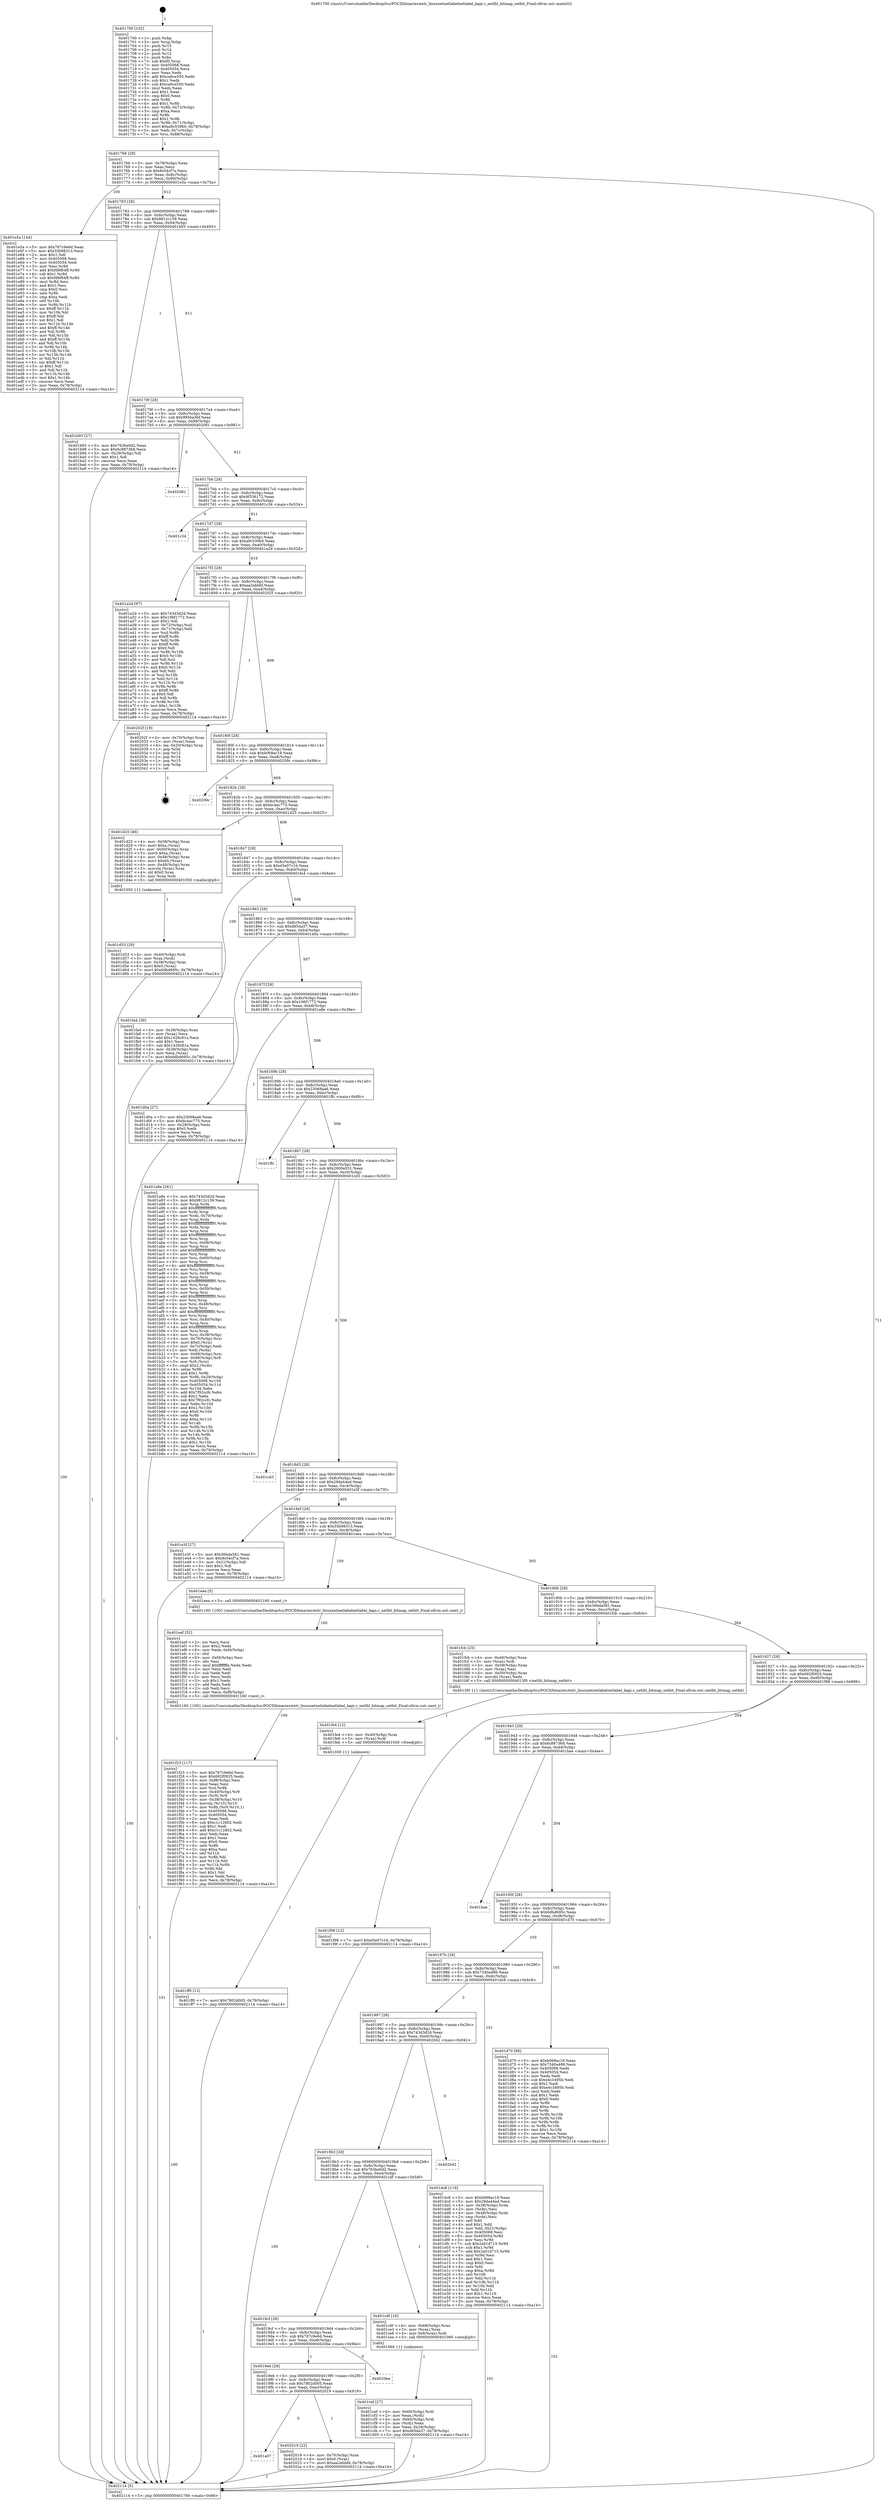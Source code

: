 digraph "0x401700" {
  label = "0x401700 (/mnt/c/Users/mathe/Desktop/tcc/POCII/binaries/extr_linuxnetnetlabelnetlabel_kapi.c_netlbl_bitmap_setbit_Final-ollvm.out::main(0))"
  labelloc = "t"
  node[shape=record]

  Entry [label="",width=0.3,height=0.3,shape=circle,fillcolor=black,style=filled]
  "0x401766" [label="{
     0x401766 [29]\l
     | [instrs]\l
     &nbsp;&nbsp;0x401766 \<+3\>: mov -0x78(%rbp),%eax\l
     &nbsp;&nbsp;0x401769 \<+2\>: mov %eax,%ecx\l
     &nbsp;&nbsp;0x40176b \<+6\>: sub $0x8c04cf7a,%ecx\l
     &nbsp;&nbsp;0x401771 \<+6\>: mov %eax,-0x8c(%rbp)\l
     &nbsp;&nbsp;0x401777 \<+6\>: mov %ecx,-0x90(%rbp)\l
     &nbsp;&nbsp;0x40177d \<+6\>: je 0000000000401e5a \<main+0x75a\>\l
  }"]
  "0x401e5a" [label="{
     0x401e5a [144]\l
     | [instrs]\l
     &nbsp;&nbsp;0x401e5a \<+5\>: mov $0x767c9e6d,%eax\l
     &nbsp;&nbsp;0x401e5f \<+5\>: mov $0x35b98313,%ecx\l
     &nbsp;&nbsp;0x401e64 \<+2\>: mov $0x1,%dl\l
     &nbsp;&nbsp;0x401e66 \<+7\>: mov 0x405068,%esi\l
     &nbsp;&nbsp;0x401e6d \<+7\>: mov 0x405054,%edi\l
     &nbsp;&nbsp;0x401e74 \<+3\>: mov %esi,%r8d\l
     &nbsp;&nbsp;0x401e77 \<+7\>: add $0xfd8f84ff,%r8d\l
     &nbsp;&nbsp;0x401e7e \<+4\>: sub $0x1,%r8d\l
     &nbsp;&nbsp;0x401e82 \<+7\>: sub $0xfd8f84ff,%r8d\l
     &nbsp;&nbsp;0x401e89 \<+4\>: imul %r8d,%esi\l
     &nbsp;&nbsp;0x401e8d \<+3\>: and $0x1,%esi\l
     &nbsp;&nbsp;0x401e90 \<+3\>: cmp $0x0,%esi\l
     &nbsp;&nbsp;0x401e93 \<+4\>: sete %r9b\l
     &nbsp;&nbsp;0x401e97 \<+3\>: cmp $0xa,%edi\l
     &nbsp;&nbsp;0x401e9a \<+4\>: setl %r10b\l
     &nbsp;&nbsp;0x401e9e \<+3\>: mov %r9b,%r11b\l
     &nbsp;&nbsp;0x401ea1 \<+4\>: xor $0xff,%r11b\l
     &nbsp;&nbsp;0x401ea5 \<+3\>: mov %r10b,%bl\l
     &nbsp;&nbsp;0x401ea8 \<+3\>: xor $0xff,%bl\l
     &nbsp;&nbsp;0x401eab \<+3\>: xor $0x1,%dl\l
     &nbsp;&nbsp;0x401eae \<+3\>: mov %r11b,%r14b\l
     &nbsp;&nbsp;0x401eb1 \<+4\>: and $0xff,%r14b\l
     &nbsp;&nbsp;0x401eb5 \<+3\>: and %dl,%r9b\l
     &nbsp;&nbsp;0x401eb8 \<+3\>: mov %bl,%r15b\l
     &nbsp;&nbsp;0x401ebb \<+4\>: and $0xff,%r15b\l
     &nbsp;&nbsp;0x401ebf \<+3\>: and %dl,%r10b\l
     &nbsp;&nbsp;0x401ec2 \<+3\>: or %r9b,%r14b\l
     &nbsp;&nbsp;0x401ec5 \<+3\>: or %r10b,%r15b\l
     &nbsp;&nbsp;0x401ec8 \<+3\>: xor %r15b,%r14b\l
     &nbsp;&nbsp;0x401ecb \<+3\>: or %bl,%r11b\l
     &nbsp;&nbsp;0x401ece \<+4\>: xor $0xff,%r11b\l
     &nbsp;&nbsp;0x401ed2 \<+3\>: or $0x1,%dl\l
     &nbsp;&nbsp;0x401ed5 \<+3\>: and %dl,%r11b\l
     &nbsp;&nbsp;0x401ed8 \<+3\>: or %r11b,%r14b\l
     &nbsp;&nbsp;0x401edb \<+4\>: test $0x1,%r14b\l
     &nbsp;&nbsp;0x401edf \<+3\>: cmovne %ecx,%eax\l
     &nbsp;&nbsp;0x401ee2 \<+3\>: mov %eax,-0x78(%rbp)\l
     &nbsp;&nbsp;0x401ee5 \<+5\>: jmp 0000000000402114 \<main+0xa14\>\l
  }"]
  "0x401783" [label="{
     0x401783 [28]\l
     | [instrs]\l
     &nbsp;&nbsp;0x401783 \<+5\>: jmp 0000000000401788 \<main+0x88\>\l
     &nbsp;&nbsp;0x401788 \<+6\>: mov -0x8c(%rbp),%eax\l
     &nbsp;&nbsp;0x40178e \<+5\>: sub $0x9812c139,%eax\l
     &nbsp;&nbsp;0x401793 \<+6\>: mov %eax,-0x94(%rbp)\l
     &nbsp;&nbsp;0x401799 \<+6\>: je 0000000000401b93 \<main+0x493\>\l
  }"]
  Exit [label="",width=0.3,height=0.3,shape=circle,fillcolor=black,style=filled,peripheries=2]
  "0x401b93" [label="{
     0x401b93 [27]\l
     | [instrs]\l
     &nbsp;&nbsp;0x401b93 \<+5\>: mov $0x763be0d2,%eax\l
     &nbsp;&nbsp;0x401b98 \<+5\>: mov $0x6c887368,%ecx\l
     &nbsp;&nbsp;0x401b9d \<+3\>: mov -0x29(%rbp),%dl\l
     &nbsp;&nbsp;0x401ba0 \<+3\>: test $0x1,%dl\l
     &nbsp;&nbsp;0x401ba3 \<+3\>: cmovne %ecx,%eax\l
     &nbsp;&nbsp;0x401ba6 \<+3\>: mov %eax,-0x78(%rbp)\l
     &nbsp;&nbsp;0x401ba9 \<+5\>: jmp 0000000000402114 \<main+0xa14\>\l
  }"]
  "0x40179f" [label="{
     0x40179f [28]\l
     | [instrs]\l
     &nbsp;&nbsp;0x40179f \<+5\>: jmp 00000000004017a4 \<main+0xa4\>\l
     &nbsp;&nbsp;0x4017a4 \<+6\>: mov -0x8c(%rbp),%eax\l
     &nbsp;&nbsp;0x4017aa \<+5\>: sub $0x995ba3bf,%eax\l
     &nbsp;&nbsp;0x4017af \<+6\>: mov %eax,-0x98(%rbp)\l
     &nbsp;&nbsp;0x4017b5 \<+6\>: je 0000000000402081 \<main+0x981\>\l
  }"]
  "0x401a07" [label="{
     0x401a07\l
  }", style=dashed]
  "0x402081" [label="{
     0x402081\l
  }", style=dashed]
  "0x4017bb" [label="{
     0x4017bb [28]\l
     | [instrs]\l
     &nbsp;&nbsp;0x4017bb \<+5\>: jmp 00000000004017c0 \<main+0xc0\>\l
     &nbsp;&nbsp;0x4017c0 \<+6\>: mov -0x8c(%rbp),%eax\l
     &nbsp;&nbsp;0x4017c6 \<+5\>: sub $0x9f336172,%eax\l
     &nbsp;&nbsp;0x4017cb \<+6\>: mov %eax,-0x9c(%rbp)\l
     &nbsp;&nbsp;0x4017d1 \<+6\>: je 0000000000401c34 \<main+0x534\>\l
  }"]
  "0x402019" [label="{
     0x402019 [22]\l
     | [instrs]\l
     &nbsp;&nbsp;0x402019 \<+4\>: mov -0x70(%rbp),%rax\l
     &nbsp;&nbsp;0x40201d \<+6\>: movl $0x0,(%rax)\l
     &nbsp;&nbsp;0x402023 \<+7\>: movl $0xaa2ebbfd,-0x78(%rbp)\l
     &nbsp;&nbsp;0x40202a \<+5\>: jmp 0000000000402114 \<main+0xa14\>\l
  }"]
  "0x401c34" [label="{
     0x401c34\l
  }", style=dashed]
  "0x4017d7" [label="{
     0x4017d7 [28]\l
     | [instrs]\l
     &nbsp;&nbsp;0x4017d7 \<+5\>: jmp 00000000004017dc \<main+0xdc\>\l
     &nbsp;&nbsp;0x4017dc \<+6\>: mov -0x8c(%rbp),%eax\l
     &nbsp;&nbsp;0x4017e2 \<+5\>: sub $0xa9c539b0,%eax\l
     &nbsp;&nbsp;0x4017e7 \<+6\>: mov %eax,-0xa0(%rbp)\l
     &nbsp;&nbsp;0x4017ed \<+6\>: je 0000000000401a2d \<main+0x32d\>\l
  }"]
  "0x4019eb" [label="{
     0x4019eb [28]\l
     | [instrs]\l
     &nbsp;&nbsp;0x4019eb \<+5\>: jmp 00000000004019f0 \<main+0x2f0\>\l
     &nbsp;&nbsp;0x4019f0 \<+6\>: mov -0x8c(%rbp),%eax\l
     &nbsp;&nbsp;0x4019f6 \<+5\>: sub $0x7802d005,%eax\l
     &nbsp;&nbsp;0x4019fb \<+6\>: mov %eax,-0xec(%rbp)\l
     &nbsp;&nbsp;0x401a01 \<+6\>: je 0000000000402019 \<main+0x919\>\l
  }"]
  "0x401a2d" [label="{
     0x401a2d [97]\l
     | [instrs]\l
     &nbsp;&nbsp;0x401a2d \<+5\>: mov $0x743d3d2d,%eax\l
     &nbsp;&nbsp;0x401a32 \<+5\>: mov $0x106f1772,%ecx\l
     &nbsp;&nbsp;0x401a37 \<+2\>: mov $0x1,%dl\l
     &nbsp;&nbsp;0x401a39 \<+4\>: mov -0x72(%rbp),%sil\l
     &nbsp;&nbsp;0x401a3d \<+4\>: mov -0x71(%rbp),%dil\l
     &nbsp;&nbsp;0x401a41 \<+3\>: mov %sil,%r8b\l
     &nbsp;&nbsp;0x401a44 \<+4\>: xor $0xff,%r8b\l
     &nbsp;&nbsp;0x401a48 \<+3\>: mov %dil,%r9b\l
     &nbsp;&nbsp;0x401a4b \<+4\>: xor $0xff,%r9b\l
     &nbsp;&nbsp;0x401a4f \<+3\>: xor $0x0,%dl\l
     &nbsp;&nbsp;0x401a52 \<+3\>: mov %r8b,%r10b\l
     &nbsp;&nbsp;0x401a55 \<+4\>: and $0x0,%r10b\l
     &nbsp;&nbsp;0x401a59 \<+3\>: and %dl,%sil\l
     &nbsp;&nbsp;0x401a5c \<+3\>: mov %r9b,%r11b\l
     &nbsp;&nbsp;0x401a5f \<+4\>: and $0x0,%r11b\l
     &nbsp;&nbsp;0x401a63 \<+3\>: and %dl,%dil\l
     &nbsp;&nbsp;0x401a66 \<+3\>: or %sil,%r10b\l
     &nbsp;&nbsp;0x401a69 \<+3\>: or %dil,%r11b\l
     &nbsp;&nbsp;0x401a6c \<+3\>: xor %r11b,%r10b\l
     &nbsp;&nbsp;0x401a6f \<+3\>: or %r9b,%r8b\l
     &nbsp;&nbsp;0x401a72 \<+4\>: xor $0xff,%r8b\l
     &nbsp;&nbsp;0x401a76 \<+3\>: or $0x0,%dl\l
     &nbsp;&nbsp;0x401a79 \<+3\>: and %dl,%r8b\l
     &nbsp;&nbsp;0x401a7c \<+3\>: or %r8b,%r10b\l
     &nbsp;&nbsp;0x401a7f \<+4\>: test $0x1,%r10b\l
     &nbsp;&nbsp;0x401a83 \<+3\>: cmovne %ecx,%eax\l
     &nbsp;&nbsp;0x401a86 \<+3\>: mov %eax,-0x78(%rbp)\l
     &nbsp;&nbsp;0x401a89 \<+5\>: jmp 0000000000402114 \<main+0xa14\>\l
  }"]
  "0x4017f3" [label="{
     0x4017f3 [28]\l
     | [instrs]\l
     &nbsp;&nbsp;0x4017f3 \<+5\>: jmp 00000000004017f8 \<main+0xf8\>\l
     &nbsp;&nbsp;0x4017f8 \<+6\>: mov -0x8c(%rbp),%eax\l
     &nbsp;&nbsp;0x4017fe \<+5\>: sub $0xaa2ebbfd,%eax\l
     &nbsp;&nbsp;0x401803 \<+6\>: mov %eax,-0xa4(%rbp)\l
     &nbsp;&nbsp;0x401809 \<+6\>: je 000000000040202f \<main+0x92f\>\l
  }"]
  "0x402114" [label="{
     0x402114 [5]\l
     | [instrs]\l
     &nbsp;&nbsp;0x402114 \<+5\>: jmp 0000000000401766 \<main+0x66\>\l
  }"]
  "0x401700" [label="{
     0x401700 [102]\l
     | [instrs]\l
     &nbsp;&nbsp;0x401700 \<+1\>: push %rbp\l
     &nbsp;&nbsp;0x401701 \<+3\>: mov %rsp,%rbp\l
     &nbsp;&nbsp;0x401704 \<+2\>: push %r15\l
     &nbsp;&nbsp;0x401706 \<+2\>: push %r14\l
     &nbsp;&nbsp;0x401708 \<+2\>: push %r12\l
     &nbsp;&nbsp;0x40170a \<+1\>: push %rbx\l
     &nbsp;&nbsp;0x40170b \<+7\>: sub $0xf0,%rsp\l
     &nbsp;&nbsp;0x401712 \<+7\>: mov 0x405068,%eax\l
     &nbsp;&nbsp;0x401719 \<+7\>: mov 0x405054,%ecx\l
     &nbsp;&nbsp;0x401720 \<+2\>: mov %eax,%edx\l
     &nbsp;&nbsp;0x401722 \<+6\>: add $0xca6ce550,%edx\l
     &nbsp;&nbsp;0x401728 \<+3\>: sub $0x1,%edx\l
     &nbsp;&nbsp;0x40172b \<+6\>: sub $0xca6ce550,%edx\l
     &nbsp;&nbsp;0x401731 \<+3\>: imul %edx,%eax\l
     &nbsp;&nbsp;0x401734 \<+3\>: and $0x1,%eax\l
     &nbsp;&nbsp;0x401737 \<+3\>: cmp $0x0,%eax\l
     &nbsp;&nbsp;0x40173a \<+4\>: sete %r8b\l
     &nbsp;&nbsp;0x40173e \<+4\>: and $0x1,%r8b\l
     &nbsp;&nbsp;0x401742 \<+4\>: mov %r8b,-0x72(%rbp)\l
     &nbsp;&nbsp;0x401746 \<+3\>: cmp $0xa,%ecx\l
     &nbsp;&nbsp;0x401749 \<+4\>: setl %r8b\l
     &nbsp;&nbsp;0x40174d \<+4\>: and $0x1,%r8b\l
     &nbsp;&nbsp;0x401751 \<+4\>: mov %r8b,-0x71(%rbp)\l
     &nbsp;&nbsp;0x401755 \<+7\>: movl $0xa9c539b0,-0x78(%rbp)\l
     &nbsp;&nbsp;0x40175c \<+3\>: mov %edi,-0x7c(%rbp)\l
     &nbsp;&nbsp;0x40175f \<+7\>: mov %rsi,-0x88(%rbp)\l
  }"]
  "0x4020be" [label="{
     0x4020be\l
  }", style=dashed]
  "0x40202f" [label="{
     0x40202f [19]\l
     | [instrs]\l
     &nbsp;&nbsp;0x40202f \<+4\>: mov -0x70(%rbp),%rax\l
     &nbsp;&nbsp;0x402033 \<+2\>: mov (%rax),%eax\l
     &nbsp;&nbsp;0x402035 \<+4\>: lea -0x20(%rbp),%rsp\l
     &nbsp;&nbsp;0x402039 \<+1\>: pop %rbx\l
     &nbsp;&nbsp;0x40203a \<+2\>: pop %r12\l
     &nbsp;&nbsp;0x40203c \<+2\>: pop %r14\l
     &nbsp;&nbsp;0x40203e \<+2\>: pop %r15\l
     &nbsp;&nbsp;0x402040 \<+1\>: pop %rbp\l
     &nbsp;&nbsp;0x402041 \<+1\>: ret\l
  }"]
  "0x40180f" [label="{
     0x40180f [28]\l
     | [instrs]\l
     &nbsp;&nbsp;0x40180f \<+5\>: jmp 0000000000401814 \<main+0x114\>\l
     &nbsp;&nbsp;0x401814 \<+6\>: mov -0x8c(%rbp),%eax\l
     &nbsp;&nbsp;0x40181a \<+5\>: sub $0xb068ac19,%eax\l
     &nbsp;&nbsp;0x40181f \<+6\>: mov %eax,-0xa8(%rbp)\l
     &nbsp;&nbsp;0x401825 \<+6\>: je 000000000040209c \<main+0x99c\>\l
  }"]
  "0x401ff0" [label="{
     0x401ff0 [12]\l
     | [instrs]\l
     &nbsp;&nbsp;0x401ff0 \<+7\>: movl $0x7802d005,-0x78(%rbp)\l
     &nbsp;&nbsp;0x401ff7 \<+5\>: jmp 0000000000402114 \<main+0xa14\>\l
  }"]
  "0x40209c" [label="{
     0x40209c\l
  }", style=dashed]
  "0x40182b" [label="{
     0x40182b [28]\l
     | [instrs]\l
     &nbsp;&nbsp;0x40182b \<+5\>: jmp 0000000000401830 \<main+0x130\>\l
     &nbsp;&nbsp;0x401830 \<+6\>: mov -0x8c(%rbp),%eax\l
     &nbsp;&nbsp;0x401836 \<+5\>: sub $0xbc4ac775,%eax\l
     &nbsp;&nbsp;0x40183b \<+6\>: mov %eax,-0xac(%rbp)\l
     &nbsp;&nbsp;0x401841 \<+6\>: je 0000000000401d25 \<main+0x625\>\l
  }"]
  "0x401fe4" [label="{
     0x401fe4 [12]\l
     | [instrs]\l
     &nbsp;&nbsp;0x401fe4 \<+4\>: mov -0x40(%rbp),%rax\l
     &nbsp;&nbsp;0x401fe8 \<+3\>: mov (%rax),%rdi\l
     &nbsp;&nbsp;0x401feb \<+5\>: call 0000000000401030 \<free@plt\>\l
     | [calls]\l
     &nbsp;&nbsp;0x401030 \{1\} (unknown)\l
  }"]
  "0x401d25" [label="{
     0x401d25 [46]\l
     | [instrs]\l
     &nbsp;&nbsp;0x401d25 \<+4\>: mov -0x58(%rbp),%rax\l
     &nbsp;&nbsp;0x401d29 \<+6\>: movl $0xa,(%rax)\l
     &nbsp;&nbsp;0x401d2f \<+4\>: mov -0x50(%rbp),%rax\l
     &nbsp;&nbsp;0x401d33 \<+3\>: movb $0xa,(%rax)\l
     &nbsp;&nbsp;0x401d36 \<+4\>: mov -0x48(%rbp),%rax\l
     &nbsp;&nbsp;0x401d3a \<+6\>: movl $0x64,(%rax)\l
     &nbsp;&nbsp;0x401d40 \<+4\>: mov -0x48(%rbp),%rax\l
     &nbsp;&nbsp;0x401d44 \<+3\>: movslq (%rax),%rax\l
     &nbsp;&nbsp;0x401d47 \<+4\>: shl $0x0,%rax\l
     &nbsp;&nbsp;0x401d4b \<+3\>: mov %rax,%rdi\l
     &nbsp;&nbsp;0x401d4e \<+5\>: call 0000000000401050 \<malloc@plt\>\l
     | [calls]\l
     &nbsp;&nbsp;0x401050 \{1\} (unknown)\l
  }"]
  "0x401847" [label="{
     0x401847 [28]\l
     | [instrs]\l
     &nbsp;&nbsp;0x401847 \<+5\>: jmp 000000000040184c \<main+0x14c\>\l
     &nbsp;&nbsp;0x40184c \<+6\>: mov -0x8c(%rbp),%eax\l
     &nbsp;&nbsp;0x401852 \<+5\>: sub $0xd3e07c16,%eax\l
     &nbsp;&nbsp;0x401857 \<+6\>: mov %eax,-0xb0(%rbp)\l
     &nbsp;&nbsp;0x40185d \<+6\>: je 0000000000401fa4 \<main+0x8a4\>\l
  }"]
  "0x401f23" [label="{
     0x401f23 [117]\l
     | [instrs]\l
     &nbsp;&nbsp;0x401f23 \<+5\>: mov $0x767c9e6d,%ecx\l
     &nbsp;&nbsp;0x401f28 \<+5\>: mov $0x692f0925,%edx\l
     &nbsp;&nbsp;0x401f2d \<+6\>: mov -0xf8(%rbp),%esi\l
     &nbsp;&nbsp;0x401f33 \<+3\>: imul %eax,%esi\l
     &nbsp;&nbsp;0x401f36 \<+3\>: mov %sil,%r8b\l
     &nbsp;&nbsp;0x401f39 \<+4\>: mov -0x40(%rbp),%r9\l
     &nbsp;&nbsp;0x401f3d \<+3\>: mov (%r9),%r9\l
     &nbsp;&nbsp;0x401f40 \<+4\>: mov -0x38(%rbp),%r10\l
     &nbsp;&nbsp;0x401f44 \<+3\>: movslq (%r10),%r10\l
     &nbsp;&nbsp;0x401f47 \<+4\>: mov %r8b,(%r9,%r10,1)\l
     &nbsp;&nbsp;0x401f4b \<+7\>: mov 0x405068,%eax\l
     &nbsp;&nbsp;0x401f52 \<+7\>: mov 0x405054,%esi\l
     &nbsp;&nbsp;0x401f59 \<+2\>: mov %eax,%edi\l
     &nbsp;&nbsp;0x401f5b \<+6\>: sub $0xc1c12802,%edi\l
     &nbsp;&nbsp;0x401f61 \<+3\>: sub $0x1,%edi\l
     &nbsp;&nbsp;0x401f64 \<+6\>: add $0xc1c12802,%edi\l
     &nbsp;&nbsp;0x401f6a \<+3\>: imul %edi,%eax\l
     &nbsp;&nbsp;0x401f6d \<+3\>: and $0x1,%eax\l
     &nbsp;&nbsp;0x401f70 \<+3\>: cmp $0x0,%eax\l
     &nbsp;&nbsp;0x401f73 \<+4\>: sete %r8b\l
     &nbsp;&nbsp;0x401f77 \<+3\>: cmp $0xa,%esi\l
     &nbsp;&nbsp;0x401f7a \<+4\>: setl %r11b\l
     &nbsp;&nbsp;0x401f7e \<+3\>: mov %r8b,%bl\l
     &nbsp;&nbsp;0x401f81 \<+3\>: and %r11b,%bl\l
     &nbsp;&nbsp;0x401f84 \<+3\>: xor %r11b,%r8b\l
     &nbsp;&nbsp;0x401f87 \<+3\>: or %r8b,%bl\l
     &nbsp;&nbsp;0x401f8a \<+3\>: test $0x1,%bl\l
     &nbsp;&nbsp;0x401f8d \<+3\>: cmovne %edx,%ecx\l
     &nbsp;&nbsp;0x401f90 \<+3\>: mov %ecx,-0x78(%rbp)\l
     &nbsp;&nbsp;0x401f93 \<+5\>: jmp 0000000000402114 \<main+0xa14\>\l
  }"]
  "0x401fa4" [label="{
     0x401fa4 [39]\l
     | [instrs]\l
     &nbsp;&nbsp;0x401fa4 \<+4\>: mov -0x38(%rbp),%rax\l
     &nbsp;&nbsp;0x401fa8 \<+2\>: mov (%rax),%ecx\l
     &nbsp;&nbsp;0x401faa \<+6\>: add $0x1428c81a,%ecx\l
     &nbsp;&nbsp;0x401fb0 \<+3\>: add $0x1,%ecx\l
     &nbsp;&nbsp;0x401fb3 \<+6\>: sub $0x1428c81a,%ecx\l
     &nbsp;&nbsp;0x401fb9 \<+4\>: mov -0x38(%rbp),%rax\l
     &nbsp;&nbsp;0x401fbd \<+2\>: mov %ecx,(%rax)\l
     &nbsp;&nbsp;0x401fbf \<+7\>: movl $0x6dbd695c,-0x78(%rbp)\l
     &nbsp;&nbsp;0x401fc6 \<+5\>: jmp 0000000000402114 \<main+0xa14\>\l
  }"]
  "0x401863" [label="{
     0x401863 [28]\l
     | [instrs]\l
     &nbsp;&nbsp;0x401863 \<+5\>: jmp 0000000000401868 \<main+0x168\>\l
     &nbsp;&nbsp;0x401868 \<+6\>: mov -0x8c(%rbp),%eax\l
     &nbsp;&nbsp;0x40186e \<+5\>: sub $0xd65da37,%eax\l
     &nbsp;&nbsp;0x401873 \<+6\>: mov %eax,-0xb4(%rbp)\l
     &nbsp;&nbsp;0x401879 \<+6\>: je 0000000000401d0a \<main+0x60a\>\l
  }"]
  "0x401eef" [label="{
     0x401eef [52]\l
     | [instrs]\l
     &nbsp;&nbsp;0x401eef \<+2\>: xor %ecx,%ecx\l
     &nbsp;&nbsp;0x401ef1 \<+5\>: mov $0x2,%edx\l
     &nbsp;&nbsp;0x401ef6 \<+6\>: mov %edx,-0xf4(%rbp)\l
     &nbsp;&nbsp;0x401efc \<+1\>: cltd\l
     &nbsp;&nbsp;0x401efd \<+6\>: mov -0xf4(%rbp),%esi\l
     &nbsp;&nbsp;0x401f03 \<+2\>: idiv %esi\l
     &nbsp;&nbsp;0x401f05 \<+6\>: imul $0xfffffffe,%edx,%edx\l
     &nbsp;&nbsp;0x401f0b \<+2\>: mov %ecx,%edi\l
     &nbsp;&nbsp;0x401f0d \<+2\>: sub %edx,%edi\l
     &nbsp;&nbsp;0x401f0f \<+2\>: mov %ecx,%edx\l
     &nbsp;&nbsp;0x401f11 \<+3\>: sub $0x1,%edx\l
     &nbsp;&nbsp;0x401f14 \<+2\>: add %edx,%edi\l
     &nbsp;&nbsp;0x401f16 \<+2\>: sub %edi,%ecx\l
     &nbsp;&nbsp;0x401f18 \<+6\>: mov %ecx,-0xf8(%rbp)\l
     &nbsp;&nbsp;0x401f1e \<+5\>: call 0000000000401160 \<next_i\>\l
     | [calls]\l
     &nbsp;&nbsp;0x401160 \{100\} (/mnt/c/Users/mathe/Desktop/tcc/POCII/binaries/extr_linuxnetnetlabelnetlabel_kapi.c_netlbl_bitmap_setbit_Final-ollvm.out::next_i)\l
  }"]
  "0x401d0a" [label="{
     0x401d0a [27]\l
     | [instrs]\l
     &nbsp;&nbsp;0x401d0a \<+5\>: mov $0x23068aa6,%eax\l
     &nbsp;&nbsp;0x401d0f \<+5\>: mov $0xbc4ac775,%ecx\l
     &nbsp;&nbsp;0x401d14 \<+3\>: mov -0x28(%rbp),%edx\l
     &nbsp;&nbsp;0x401d17 \<+3\>: cmp $0x0,%edx\l
     &nbsp;&nbsp;0x401d1a \<+3\>: cmove %ecx,%eax\l
     &nbsp;&nbsp;0x401d1d \<+3\>: mov %eax,-0x78(%rbp)\l
     &nbsp;&nbsp;0x401d20 \<+5\>: jmp 0000000000402114 \<main+0xa14\>\l
  }"]
  "0x40187f" [label="{
     0x40187f [28]\l
     | [instrs]\l
     &nbsp;&nbsp;0x40187f \<+5\>: jmp 0000000000401884 \<main+0x184\>\l
     &nbsp;&nbsp;0x401884 \<+6\>: mov -0x8c(%rbp),%eax\l
     &nbsp;&nbsp;0x40188a \<+5\>: sub $0x106f1772,%eax\l
     &nbsp;&nbsp;0x40188f \<+6\>: mov %eax,-0xb8(%rbp)\l
     &nbsp;&nbsp;0x401895 \<+6\>: je 0000000000401a8e \<main+0x38e\>\l
  }"]
  "0x401d53" [label="{
     0x401d53 [29]\l
     | [instrs]\l
     &nbsp;&nbsp;0x401d53 \<+4\>: mov -0x40(%rbp),%rdi\l
     &nbsp;&nbsp;0x401d57 \<+3\>: mov %rax,(%rdi)\l
     &nbsp;&nbsp;0x401d5a \<+4\>: mov -0x38(%rbp),%rax\l
     &nbsp;&nbsp;0x401d5e \<+6\>: movl $0x0,(%rax)\l
     &nbsp;&nbsp;0x401d64 \<+7\>: movl $0x6dbd695c,-0x78(%rbp)\l
     &nbsp;&nbsp;0x401d6b \<+5\>: jmp 0000000000402114 \<main+0xa14\>\l
  }"]
  "0x401a8e" [label="{
     0x401a8e [261]\l
     | [instrs]\l
     &nbsp;&nbsp;0x401a8e \<+5\>: mov $0x743d3d2d,%eax\l
     &nbsp;&nbsp;0x401a93 \<+5\>: mov $0x9812c139,%ecx\l
     &nbsp;&nbsp;0x401a98 \<+3\>: mov %rsp,%rdx\l
     &nbsp;&nbsp;0x401a9b \<+4\>: add $0xfffffffffffffff0,%rdx\l
     &nbsp;&nbsp;0x401a9f \<+3\>: mov %rdx,%rsp\l
     &nbsp;&nbsp;0x401aa2 \<+4\>: mov %rdx,-0x70(%rbp)\l
     &nbsp;&nbsp;0x401aa6 \<+3\>: mov %rsp,%rdx\l
     &nbsp;&nbsp;0x401aa9 \<+4\>: add $0xfffffffffffffff0,%rdx\l
     &nbsp;&nbsp;0x401aad \<+3\>: mov %rdx,%rsp\l
     &nbsp;&nbsp;0x401ab0 \<+3\>: mov %rsp,%rsi\l
     &nbsp;&nbsp;0x401ab3 \<+4\>: add $0xfffffffffffffff0,%rsi\l
     &nbsp;&nbsp;0x401ab7 \<+3\>: mov %rsi,%rsp\l
     &nbsp;&nbsp;0x401aba \<+4\>: mov %rsi,-0x68(%rbp)\l
     &nbsp;&nbsp;0x401abe \<+3\>: mov %rsp,%rsi\l
     &nbsp;&nbsp;0x401ac1 \<+4\>: add $0xfffffffffffffff0,%rsi\l
     &nbsp;&nbsp;0x401ac5 \<+3\>: mov %rsi,%rsp\l
     &nbsp;&nbsp;0x401ac8 \<+4\>: mov %rsi,-0x60(%rbp)\l
     &nbsp;&nbsp;0x401acc \<+3\>: mov %rsp,%rsi\l
     &nbsp;&nbsp;0x401acf \<+4\>: add $0xfffffffffffffff0,%rsi\l
     &nbsp;&nbsp;0x401ad3 \<+3\>: mov %rsi,%rsp\l
     &nbsp;&nbsp;0x401ad6 \<+4\>: mov %rsi,-0x58(%rbp)\l
     &nbsp;&nbsp;0x401ada \<+3\>: mov %rsp,%rsi\l
     &nbsp;&nbsp;0x401add \<+4\>: add $0xfffffffffffffff0,%rsi\l
     &nbsp;&nbsp;0x401ae1 \<+3\>: mov %rsi,%rsp\l
     &nbsp;&nbsp;0x401ae4 \<+4\>: mov %rsi,-0x50(%rbp)\l
     &nbsp;&nbsp;0x401ae8 \<+3\>: mov %rsp,%rsi\l
     &nbsp;&nbsp;0x401aeb \<+4\>: add $0xfffffffffffffff0,%rsi\l
     &nbsp;&nbsp;0x401aef \<+3\>: mov %rsi,%rsp\l
     &nbsp;&nbsp;0x401af2 \<+4\>: mov %rsi,-0x48(%rbp)\l
     &nbsp;&nbsp;0x401af6 \<+3\>: mov %rsp,%rsi\l
     &nbsp;&nbsp;0x401af9 \<+4\>: add $0xfffffffffffffff0,%rsi\l
     &nbsp;&nbsp;0x401afd \<+3\>: mov %rsi,%rsp\l
     &nbsp;&nbsp;0x401b00 \<+4\>: mov %rsi,-0x40(%rbp)\l
     &nbsp;&nbsp;0x401b04 \<+3\>: mov %rsp,%rsi\l
     &nbsp;&nbsp;0x401b07 \<+4\>: add $0xfffffffffffffff0,%rsi\l
     &nbsp;&nbsp;0x401b0b \<+3\>: mov %rsi,%rsp\l
     &nbsp;&nbsp;0x401b0e \<+4\>: mov %rsi,-0x38(%rbp)\l
     &nbsp;&nbsp;0x401b12 \<+4\>: mov -0x70(%rbp),%rsi\l
     &nbsp;&nbsp;0x401b16 \<+6\>: movl $0x0,(%rsi)\l
     &nbsp;&nbsp;0x401b1c \<+3\>: mov -0x7c(%rbp),%edi\l
     &nbsp;&nbsp;0x401b1f \<+2\>: mov %edi,(%rdx)\l
     &nbsp;&nbsp;0x401b21 \<+4\>: mov -0x68(%rbp),%rsi\l
     &nbsp;&nbsp;0x401b25 \<+7\>: mov -0x88(%rbp),%r8\l
     &nbsp;&nbsp;0x401b2c \<+3\>: mov %r8,(%rsi)\l
     &nbsp;&nbsp;0x401b2f \<+3\>: cmpl $0x2,(%rdx)\l
     &nbsp;&nbsp;0x401b32 \<+4\>: setne %r9b\l
     &nbsp;&nbsp;0x401b36 \<+4\>: and $0x1,%r9b\l
     &nbsp;&nbsp;0x401b3a \<+4\>: mov %r9b,-0x29(%rbp)\l
     &nbsp;&nbsp;0x401b3e \<+8\>: mov 0x405068,%r10d\l
     &nbsp;&nbsp;0x401b46 \<+8\>: mov 0x405054,%r11d\l
     &nbsp;&nbsp;0x401b4e \<+3\>: mov %r10d,%ebx\l
     &nbsp;&nbsp;0x401b51 \<+6\>: add $0x7f92ccfc,%ebx\l
     &nbsp;&nbsp;0x401b57 \<+3\>: sub $0x1,%ebx\l
     &nbsp;&nbsp;0x401b5a \<+6\>: sub $0x7f92ccfc,%ebx\l
     &nbsp;&nbsp;0x401b60 \<+4\>: imul %ebx,%r10d\l
     &nbsp;&nbsp;0x401b64 \<+4\>: and $0x1,%r10d\l
     &nbsp;&nbsp;0x401b68 \<+4\>: cmp $0x0,%r10d\l
     &nbsp;&nbsp;0x401b6c \<+4\>: sete %r9b\l
     &nbsp;&nbsp;0x401b70 \<+4\>: cmp $0xa,%r11d\l
     &nbsp;&nbsp;0x401b74 \<+4\>: setl %r14b\l
     &nbsp;&nbsp;0x401b78 \<+3\>: mov %r9b,%r15b\l
     &nbsp;&nbsp;0x401b7b \<+3\>: and %r14b,%r15b\l
     &nbsp;&nbsp;0x401b7e \<+3\>: xor %r14b,%r9b\l
     &nbsp;&nbsp;0x401b81 \<+3\>: or %r9b,%r15b\l
     &nbsp;&nbsp;0x401b84 \<+4\>: test $0x1,%r15b\l
     &nbsp;&nbsp;0x401b88 \<+3\>: cmovne %ecx,%eax\l
     &nbsp;&nbsp;0x401b8b \<+3\>: mov %eax,-0x78(%rbp)\l
     &nbsp;&nbsp;0x401b8e \<+5\>: jmp 0000000000402114 \<main+0xa14\>\l
  }"]
  "0x40189b" [label="{
     0x40189b [28]\l
     | [instrs]\l
     &nbsp;&nbsp;0x40189b \<+5\>: jmp 00000000004018a0 \<main+0x1a0\>\l
     &nbsp;&nbsp;0x4018a0 \<+6\>: mov -0x8c(%rbp),%eax\l
     &nbsp;&nbsp;0x4018a6 \<+5\>: sub $0x23068aa6,%eax\l
     &nbsp;&nbsp;0x4018ab \<+6\>: mov %eax,-0xbc(%rbp)\l
     &nbsp;&nbsp;0x4018b1 \<+6\>: je 0000000000401ffc \<main+0x8fc\>\l
  }"]
  "0x401cef" [label="{
     0x401cef [27]\l
     | [instrs]\l
     &nbsp;&nbsp;0x401cef \<+4\>: mov -0x60(%rbp),%rdi\l
     &nbsp;&nbsp;0x401cf3 \<+2\>: mov %eax,(%rdi)\l
     &nbsp;&nbsp;0x401cf5 \<+4\>: mov -0x60(%rbp),%rdi\l
     &nbsp;&nbsp;0x401cf9 \<+2\>: mov (%rdi),%eax\l
     &nbsp;&nbsp;0x401cfb \<+3\>: mov %eax,-0x28(%rbp)\l
     &nbsp;&nbsp;0x401cfe \<+7\>: movl $0xd65da37,-0x78(%rbp)\l
     &nbsp;&nbsp;0x401d05 \<+5\>: jmp 0000000000402114 \<main+0xa14\>\l
  }"]
  "0x4019cf" [label="{
     0x4019cf [28]\l
     | [instrs]\l
     &nbsp;&nbsp;0x4019cf \<+5\>: jmp 00000000004019d4 \<main+0x2d4\>\l
     &nbsp;&nbsp;0x4019d4 \<+6\>: mov -0x8c(%rbp),%eax\l
     &nbsp;&nbsp;0x4019da \<+5\>: sub $0x767c9e6d,%eax\l
     &nbsp;&nbsp;0x4019df \<+6\>: mov %eax,-0xe8(%rbp)\l
     &nbsp;&nbsp;0x4019e5 \<+6\>: je 00000000004020be \<main+0x9be\>\l
  }"]
  "0x401ffc" [label="{
     0x401ffc\l
  }", style=dashed]
  "0x4018b7" [label="{
     0x4018b7 [28]\l
     | [instrs]\l
     &nbsp;&nbsp;0x4018b7 \<+5\>: jmp 00000000004018bc \<main+0x1bc\>\l
     &nbsp;&nbsp;0x4018bc \<+6\>: mov -0x8c(%rbp),%eax\l
     &nbsp;&nbsp;0x4018c2 \<+5\>: sub $0x2600e531,%eax\l
     &nbsp;&nbsp;0x4018c7 \<+6\>: mov %eax,-0xc0(%rbp)\l
     &nbsp;&nbsp;0x4018cd \<+6\>: je 0000000000401cd3 \<main+0x5d3\>\l
  }"]
  "0x401cdf" [label="{
     0x401cdf [16]\l
     | [instrs]\l
     &nbsp;&nbsp;0x401cdf \<+4\>: mov -0x68(%rbp),%rax\l
     &nbsp;&nbsp;0x401ce3 \<+3\>: mov (%rax),%rax\l
     &nbsp;&nbsp;0x401ce6 \<+4\>: mov 0x8(%rax),%rdi\l
     &nbsp;&nbsp;0x401cea \<+5\>: call 0000000000401060 \<atoi@plt\>\l
     | [calls]\l
     &nbsp;&nbsp;0x401060 \{1\} (unknown)\l
  }"]
  "0x401cd3" [label="{
     0x401cd3\l
  }", style=dashed]
  "0x4018d3" [label="{
     0x4018d3 [28]\l
     | [instrs]\l
     &nbsp;&nbsp;0x4018d3 \<+5\>: jmp 00000000004018d8 \<main+0x1d8\>\l
     &nbsp;&nbsp;0x4018d8 \<+6\>: mov -0x8c(%rbp),%eax\l
     &nbsp;&nbsp;0x4018de \<+5\>: sub $0x29da44ed,%eax\l
     &nbsp;&nbsp;0x4018e3 \<+6\>: mov %eax,-0xc4(%rbp)\l
     &nbsp;&nbsp;0x4018e9 \<+6\>: je 0000000000401e3f \<main+0x73f\>\l
  }"]
  "0x4019b3" [label="{
     0x4019b3 [28]\l
     | [instrs]\l
     &nbsp;&nbsp;0x4019b3 \<+5\>: jmp 00000000004019b8 \<main+0x2b8\>\l
     &nbsp;&nbsp;0x4019b8 \<+6\>: mov -0x8c(%rbp),%eax\l
     &nbsp;&nbsp;0x4019be \<+5\>: sub $0x763be0d2,%eax\l
     &nbsp;&nbsp;0x4019c3 \<+6\>: mov %eax,-0xe4(%rbp)\l
     &nbsp;&nbsp;0x4019c9 \<+6\>: je 0000000000401cdf \<main+0x5df\>\l
  }"]
  "0x401e3f" [label="{
     0x401e3f [27]\l
     | [instrs]\l
     &nbsp;&nbsp;0x401e3f \<+5\>: mov $0x36bda581,%eax\l
     &nbsp;&nbsp;0x401e44 \<+5\>: mov $0x8c04cf7a,%ecx\l
     &nbsp;&nbsp;0x401e49 \<+3\>: mov -0x21(%rbp),%dl\l
     &nbsp;&nbsp;0x401e4c \<+3\>: test $0x1,%dl\l
     &nbsp;&nbsp;0x401e4f \<+3\>: cmovne %ecx,%eax\l
     &nbsp;&nbsp;0x401e52 \<+3\>: mov %eax,-0x78(%rbp)\l
     &nbsp;&nbsp;0x401e55 \<+5\>: jmp 0000000000402114 \<main+0xa14\>\l
  }"]
  "0x4018ef" [label="{
     0x4018ef [28]\l
     | [instrs]\l
     &nbsp;&nbsp;0x4018ef \<+5\>: jmp 00000000004018f4 \<main+0x1f4\>\l
     &nbsp;&nbsp;0x4018f4 \<+6\>: mov -0x8c(%rbp),%eax\l
     &nbsp;&nbsp;0x4018fa \<+5\>: sub $0x35b98313,%eax\l
     &nbsp;&nbsp;0x4018ff \<+6\>: mov %eax,-0xc8(%rbp)\l
     &nbsp;&nbsp;0x401905 \<+6\>: je 0000000000401eea \<main+0x7ea\>\l
  }"]
  "0x402042" [label="{
     0x402042\l
  }", style=dashed]
  "0x401eea" [label="{
     0x401eea [5]\l
     | [instrs]\l
     &nbsp;&nbsp;0x401eea \<+5\>: call 0000000000401160 \<next_i\>\l
     | [calls]\l
     &nbsp;&nbsp;0x401160 \{100\} (/mnt/c/Users/mathe/Desktop/tcc/POCII/binaries/extr_linuxnetnetlabelnetlabel_kapi.c_netlbl_bitmap_setbit_Final-ollvm.out::next_i)\l
  }"]
  "0x40190b" [label="{
     0x40190b [28]\l
     | [instrs]\l
     &nbsp;&nbsp;0x40190b \<+5\>: jmp 0000000000401910 \<main+0x210\>\l
     &nbsp;&nbsp;0x401910 \<+6\>: mov -0x8c(%rbp),%eax\l
     &nbsp;&nbsp;0x401916 \<+5\>: sub $0x36bda581,%eax\l
     &nbsp;&nbsp;0x40191b \<+6\>: mov %eax,-0xcc(%rbp)\l
     &nbsp;&nbsp;0x401921 \<+6\>: je 0000000000401fcb \<main+0x8cb\>\l
  }"]
  "0x401997" [label="{
     0x401997 [28]\l
     | [instrs]\l
     &nbsp;&nbsp;0x401997 \<+5\>: jmp 000000000040199c \<main+0x29c\>\l
     &nbsp;&nbsp;0x40199c \<+6\>: mov -0x8c(%rbp),%eax\l
     &nbsp;&nbsp;0x4019a2 \<+5\>: sub $0x743d3d2d,%eax\l
     &nbsp;&nbsp;0x4019a7 \<+6\>: mov %eax,-0xe0(%rbp)\l
     &nbsp;&nbsp;0x4019ad \<+6\>: je 0000000000402042 \<main+0x942\>\l
  }"]
  "0x401fcb" [label="{
     0x401fcb [25]\l
     | [instrs]\l
     &nbsp;&nbsp;0x401fcb \<+4\>: mov -0x40(%rbp),%rax\l
     &nbsp;&nbsp;0x401fcf \<+3\>: mov (%rax),%rdi\l
     &nbsp;&nbsp;0x401fd2 \<+4\>: mov -0x58(%rbp),%rax\l
     &nbsp;&nbsp;0x401fd6 \<+2\>: mov (%rax),%esi\l
     &nbsp;&nbsp;0x401fd8 \<+4\>: mov -0x50(%rbp),%rax\l
     &nbsp;&nbsp;0x401fdc \<+3\>: movzbl (%rax),%edx\l
     &nbsp;&nbsp;0x401fdf \<+5\>: call 00000000004013f0 \<netlbl_bitmap_setbit\>\l
     | [calls]\l
     &nbsp;&nbsp;0x4013f0 \{1\} (/mnt/c/Users/mathe/Desktop/tcc/POCII/binaries/extr_linuxnetnetlabelnetlabel_kapi.c_netlbl_bitmap_setbit_Final-ollvm.out::netlbl_bitmap_setbit)\l
  }"]
  "0x401927" [label="{
     0x401927 [28]\l
     | [instrs]\l
     &nbsp;&nbsp;0x401927 \<+5\>: jmp 000000000040192c \<main+0x22c\>\l
     &nbsp;&nbsp;0x40192c \<+6\>: mov -0x8c(%rbp),%eax\l
     &nbsp;&nbsp;0x401932 \<+5\>: sub $0x692f0925,%eax\l
     &nbsp;&nbsp;0x401937 \<+6\>: mov %eax,-0xd0(%rbp)\l
     &nbsp;&nbsp;0x40193d \<+6\>: je 0000000000401f98 \<main+0x898\>\l
  }"]
  "0x401dc8" [label="{
     0x401dc8 [119]\l
     | [instrs]\l
     &nbsp;&nbsp;0x401dc8 \<+5\>: mov $0xb068ac19,%eax\l
     &nbsp;&nbsp;0x401dcd \<+5\>: mov $0x29da44ed,%ecx\l
     &nbsp;&nbsp;0x401dd2 \<+4\>: mov -0x38(%rbp),%rdx\l
     &nbsp;&nbsp;0x401dd6 \<+2\>: mov (%rdx),%esi\l
     &nbsp;&nbsp;0x401dd8 \<+4\>: mov -0x48(%rbp),%rdx\l
     &nbsp;&nbsp;0x401ddc \<+2\>: cmp (%rdx),%esi\l
     &nbsp;&nbsp;0x401dde \<+4\>: setl %dil\l
     &nbsp;&nbsp;0x401de2 \<+4\>: and $0x1,%dil\l
     &nbsp;&nbsp;0x401de6 \<+4\>: mov %dil,-0x21(%rbp)\l
     &nbsp;&nbsp;0x401dea \<+7\>: mov 0x405068,%esi\l
     &nbsp;&nbsp;0x401df1 \<+8\>: mov 0x405054,%r8d\l
     &nbsp;&nbsp;0x401df9 \<+3\>: mov %esi,%r9d\l
     &nbsp;&nbsp;0x401dfc \<+7\>: sub $0x2a01d715,%r9d\l
     &nbsp;&nbsp;0x401e03 \<+4\>: sub $0x1,%r9d\l
     &nbsp;&nbsp;0x401e07 \<+7\>: add $0x2a01d715,%r9d\l
     &nbsp;&nbsp;0x401e0e \<+4\>: imul %r9d,%esi\l
     &nbsp;&nbsp;0x401e12 \<+3\>: and $0x1,%esi\l
     &nbsp;&nbsp;0x401e15 \<+3\>: cmp $0x0,%esi\l
     &nbsp;&nbsp;0x401e18 \<+4\>: sete %dil\l
     &nbsp;&nbsp;0x401e1c \<+4\>: cmp $0xa,%r8d\l
     &nbsp;&nbsp;0x401e20 \<+4\>: setl %r10b\l
     &nbsp;&nbsp;0x401e24 \<+3\>: mov %dil,%r11b\l
     &nbsp;&nbsp;0x401e27 \<+3\>: and %r10b,%r11b\l
     &nbsp;&nbsp;0x401e2a \<+3\>: xor %r10b,%dil\l
     &nbsp;&nbsp;0x401e2d \<+3\>: or %dil,%r11b\l
     &nbsp;&nbsp;0x401e30 \<+4\>: test $0x1,%r11b\l
     &nbsp;&nbsp;0x401e34 \<+3\>: cmovne %ecx,%eax\l
     &nbsp;&nbsp;0x401e37 \<+3\>: mov %eax,-0x78(%rbp)\l
     &nbsp;&nbsp;0x401e3a \<+5\>: jmp 0000000000402114 \<main+0xa14\>\l
  }"]
  "0x401f98" [label="{
     0x401f98 [12]\l
     | [instrs]\l
     &nbsp;&nbsp;0x401f98 \<+7\>: movl $0xd3e07c16,-0x78(%rbp)\l
     &nbsp;&nbsp;0x401f9f \<+5\>: jmp 0000000000402114 \<main+0xa14\>\l
  }"]
  "0x401943" [label="{
     0x401943 [28]\l
     | [instrs]\l
     &nbsp;&nbsp;0x401943 \<+5\>: jmp 0000000000401948 \<main+0x248\>\l
     &nbsp;&nbsp;0x401948 \<+6\>: mov -0x8c(%rbp),%eax\l
     &nbsp;&nbsp;0x40194e \<+5\>: sub $0x6c887368,%eax\l
     &nbsp;&nbsp;0x401953 \<+6\>: mov %eax,-0xd4(%rbp)\l
     &nbsp;&nbsp;0x401959 \<+6\>: je 0000000000401bae \<main+0x4ae\>\l
  }"]
  "0x40197b" [label="{
     0x40197b [28]\l
     | [instrs]\l
     &nbsp;&nbsp;0x40197b \<+5\>: jmp 0000000000401980 \<main+0x280\>\l
     &nbsp;&nbsp;0x401980 \<+6\>: mov -0x8c(%rbp),%eax\l
     &nbsp;&nbsp;0x401986 \<+5\>: sub $0x7340a486,%eax\l
     &nbsp;&nbsp;0x40198b \<+6\>: mov %eax,-0xdc(%rbp)\l
     &nbsp;&nbsp;0x401991 \<+6\>: je 0000000000401dc8 \<main+0x6c8\>\l
  }"]
  "0x401bae" [label="{
     0x401bae\l
  }", style=dashed]
  "0x40195f" [label="{
     0x40195f [28]\l
     | [instrs]\l
     &nbsp;&nbsp;0x40195f \<+5\>: jmp 0000000000401964 \<main+0x264\>\l
     &nbsp;&nbsp;0x401964 \<+6\>: mov -0x8c(%rbp),%eax\l
     &nbsp;&nbsp;0x40196a \<+5\>: sub $0x6dbd695c,%eax\l
     &nbsp;&nbsp;0x40196f \<+6\>: mov %eax,-0xd8(%rbp)\l
     &nbsp;&nbsp;0x401975 \<+6\>: je 0000000000401d70 \<main+0x670\>\l
  }"]
  "0x401d70" [label="{
     0x401d70 [88]\l
     | [instrs]\l
     &nbsp;&nbsp;0x401d70 \<+5\>: mov $0xb068ac19,%eax\l
     &nbsp;&nbsp;0x401d75 \<+5\>: mov $0x7340a486,%ecx\l
     &nbsp;&nbsp;0x401d7a \<+7\>: mov 0x405068,%edx\l
     &nbsp;&nbsp;0x401d81 \<+7\>: mov 0x405054,%esi\l
     &nbsp;&nbsp;0x401d88 \<+2\>: mov %edx,%edi\l
     &nbsp;&nbsp;0x401d8a \<+6\>: sub $0xe4c3495b,%edi\l
     &nbsp;&nbsp;0x401d90 \<+3\>: sub $0x1,%edi\l
     &nbsp;&nbsp;0x401d93 \<+6\>: add $0xe4c3495b,%edi\l
     &nbsp;&nbsp;0x401d99 \<+3\>: imul %edi,%edx\l
     &nbsp;&nbsp;0x401d9c \<+3\>: and $0x1,%edx\l
     &nbsp;&nbsp;0x401d9f \<+3\>: cmp $0x0,%edx\l
     &nbsp;&nbsp;0x401da2 \<+4\>: sete %r8b\l
     &nbsp;&nbsp;0x401da6 \<+3\>: cmp $0xa,%esi\l
     &nbsp;&nbsp;0x401da9 \<+4\>: setl %r9b\l
     &nbsp;&nbsp;0x401dad \<+3\>: mov %r8b,%r10b\l
     &nbsp;&nbsp;0x401db0 \<+3\>: and %r9b,%r10b\l
     &nbsp;&nbsp;0x401db3 \<+3\>: xor %r9b,%r8b\l
     &nbsp;&nbsp;0x401db6 \<+3\>: or %r8b,%r10b\l
     &nbsp;&nbsp;0x401db9 \<+4\>: test $0x1,%r10b\l
     &nbsp;&nbsp;0x401dbd \<+3\>: cmovne %ecx,%eax\l
     &nbsp;&nbsp;0x401dc0 \<+3\>: mov %eax,-0x78(%rbp)\l
     &nbsp;&nbsp;0x401dc3 \<+5\>: jmp 0000000000402114 \<main+0xa14\>\l
  }"]
  Entry -> "0x401700" [label=" 1"]
  "0x401766" -> "0x401e5a" [label=" 100"]
  "0x401766" -> "0x401783" [label=" 612"]
  "0x40202f" -> Exit [label=" 1"]
  "0x401783" -> "0x401b93" [label=" 1"]
  "0x401783" -> "0x40179f" [label=" 611"]
  "0x402019" -> "0x402114" [label=" 1"]
  "0x40179f" -> "0x402081" [label=" 0"]
  "0x40179f" -> "0x4017bb" [label=" 611"]
  "0x4019eb" -> "0x401a07" [label=" 0"]
  "0x4017bb" -> "0x401c34" [label=" 0"]
  "0x4017bb" -> "0x4017d7" [label=" 611"]
  "0x4019eb" -> "0x402019" [label=" 1"]
  "0x4017d7" -> "0x401a2d" [label=" 1"]
  "0x4017d7" -> "0x4017f3" [label=" 610"]
  "0x401a2d" -> "0x402114" [label=" 1"]
  "0x401700" -> "0x401766" [label=" 1"]
  "0x402114" -> "0x401766" [label=" 711"]
  "0x4019cf" -> "0x4019eb" [label=" 1"]
  "0x4017f3" -> "0x40202f" [label=" 1"]
  "0x4017f3" -> "0x40180f" [label=" 609"]
  "0x4019cf" -> "0x4020be" [label=" 0"]
  "0x40180f" -> "0x40209c" [label=" 0"]
  "0x40180f" -> "0x40182b" [label=" 609"]
  "0x401ff0" -> "0x402114" [label=" 1"]
  "0x40182b" -> "0x401d25" [label=" 1"]
  "0x40182b" -> "0x401847" [label=" 608"]
  "0x401fe4" -> "0x401ff0" [label=" 1"]
  "0x401847" -> "0x401fa4" [label=" 100"]
  "0x401847" -> "0x401863" [label=" 508"]
  "0x401fcb" -> "0x401fe4" [label=" 1"]
  "0x401863" -> "0x401d0a" [label=" 1"]
  "0x401863" -> "0x40187f" [label=" 507"]
  "0x401fa4" -> "0x402114" [label=" 100"]
  "0x40187f" -> "0x401a8e" [label=" 1"]
  "0x40187f" -> "0x40189b" [label=" 506"]
  "0x401f98" -> "0x402114" [label=" 100"]
  "0x401a8e" -> "0x402114" [label=" 1"]
  "0x401b93" -> "0x402114" [label=" 1"]
  "0x401f23" -> "0x402114" [label=" 100"]
  "0x40189b" -> "0x401ffc" [label=" 0"]
  "0x40189b" -> "0x4018b7" [label=" 506"]
  "0x401eef" -> "0x401f23" [label=" 100"]
  "0x4018b7" -> "0x401cd3" [label=" 0"]
  "0x4018b7" -> "0x4018d3" [label=" 506"]
  "0x401eea" -> "0x401eef" [label=" 100"]
  "0x4018d3" -> "0x401e3f" [label=" 101"]
  "0x4018d3" -> "0x4018ef" [label=" 405"]
  "0x401e3f" -> "0x402114" [label=" 101"]
  "0x4018ef" -> "0x401eea" [label=" 100"]
  "0x4018ef" -> "0x40190b" [label=" 305"]
  "0x401dc8" -> "0x402114" [label=" 101"]
  "0x40190b" -> "0x401fcb" [label=" 1"]
  "0x40190b" -> "0x401927" [label=" 304"]
  "0x401d53" -> "0x402114" [label=" 1"]
  "0x401927" -> "0x401f98" [label=" 100"]
  "0x401927" -> "0x401943" [label=" 204"]
  "0x401d25" -> "0x401d53" [label=" 1"]
  "0x401943" -> "0x401bae" [label=" 0"]
  "0x401943" -> "0x40195f" [label=" 204"]
  "0x401cef" -> "0x402114" [label=" 1"]
  "0x40195f" -> "0x401d70" [label=" 101"]
  "0x40195f" -> "0x40197b" [label=" 103"]
  "0x401d0a" -> "0x402114" [label=" 1"]
  "0x40197b" -> "0x401dc8" [label=" 101"]
  "0x40197b" -> "0x401997" [label=" 2"]
  "0x401d70" -> "0x402114" [label=" 101"]
  "0x401997" -> "0x402042" [label=" 0"]
  "0x401997" -> "0x4019b3" [label=" 2"]
  "0x401e5a" -> "0x402114" [label=" 100"]
  "0x4019b3" -> "0x401cdf" [label=" 1"]
  "0x4019b3" -> "0x4019cf" [label=" 1"]
  "0x401cdf" -> "0x401cef" [label=" 1"]
}
